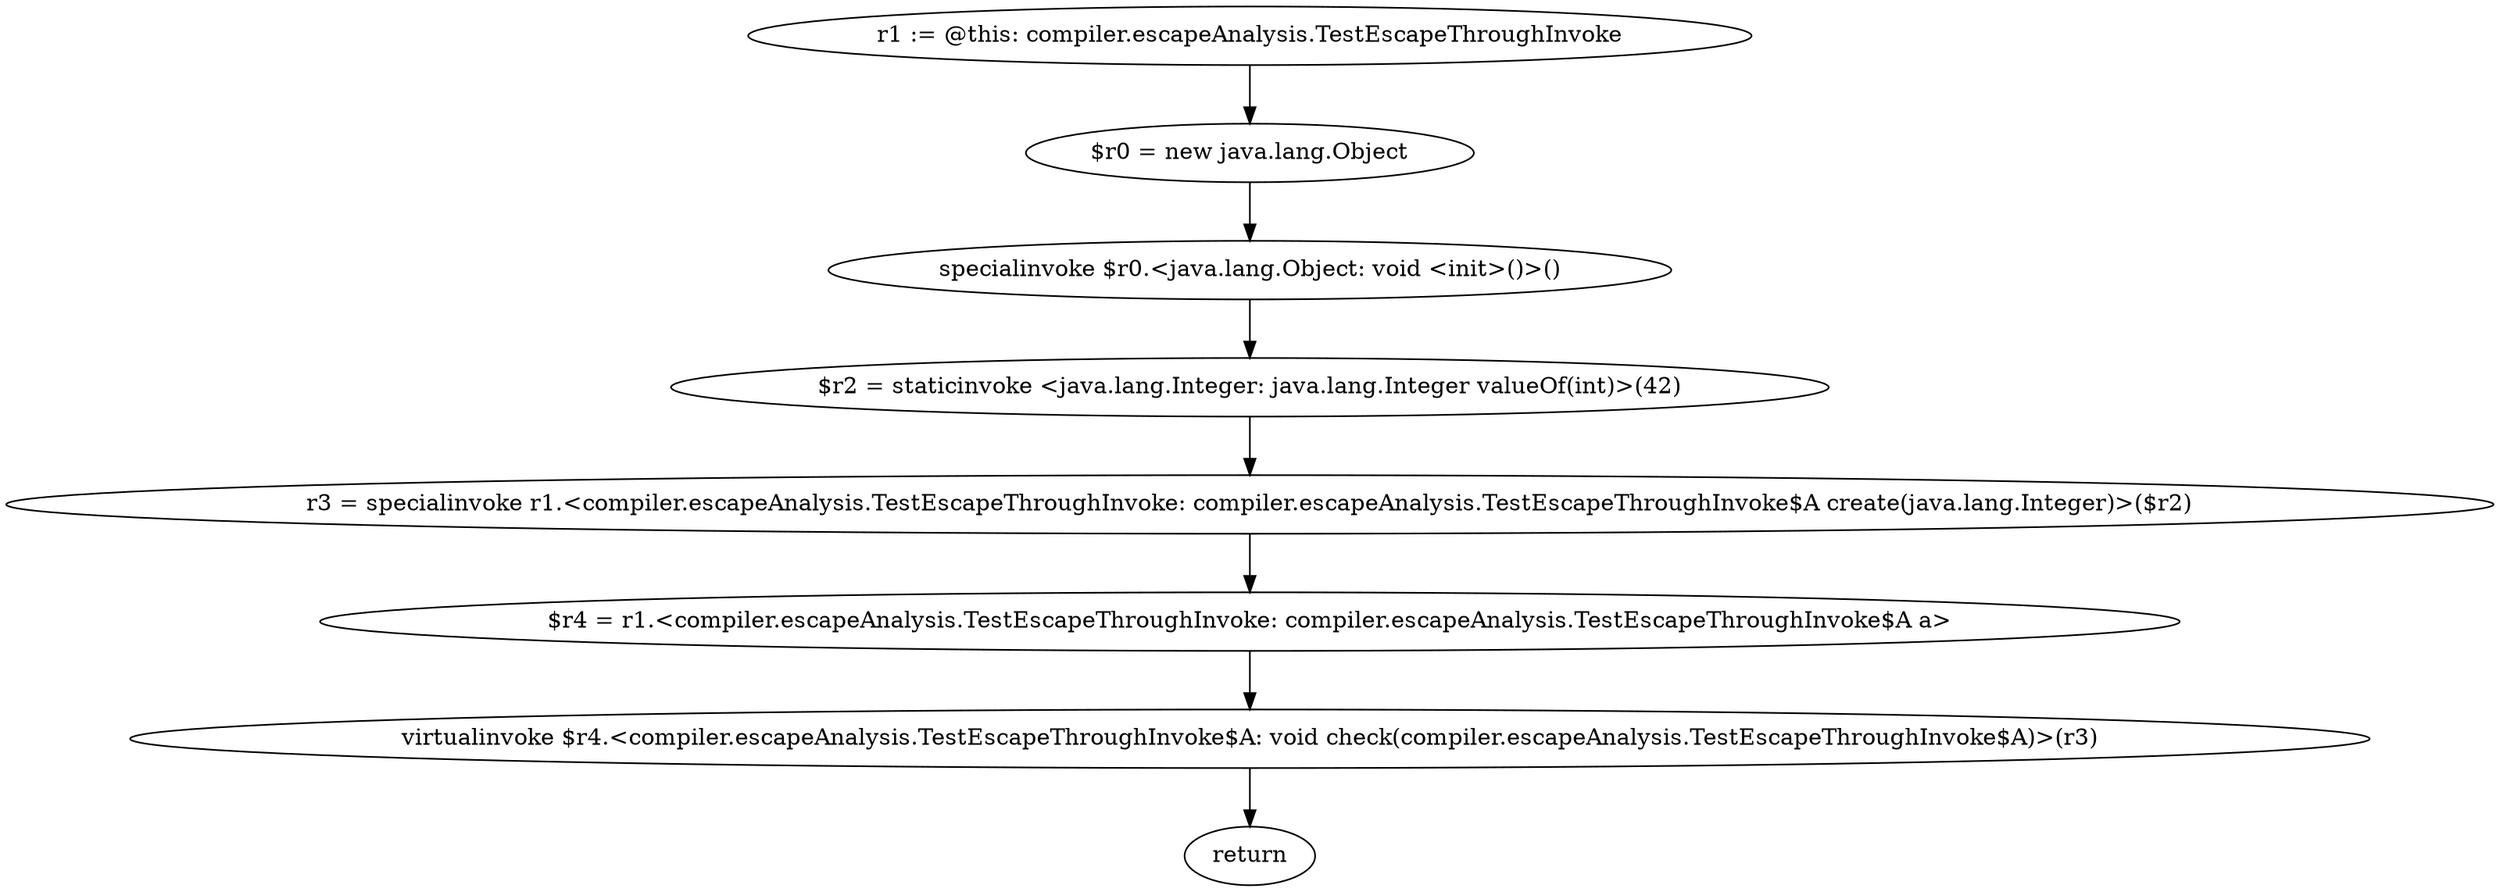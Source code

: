 digraph "unitGraph" {
    "r1 := @this: compiler.escapeAnalysis.TestEscapeThroughInvoke"
    "$r0 = new java.lang.Object"
    "specialinvoke $r0.<java.lang.Object: void <init>()>()"
    "$r2 = staticinvoke <java.lang.Integer: java.lang.Integer valueOf(int)>(42)"
    "r3 = specialinvoke r1.<compiler.escapeAnalysis.TestEscapeThroughInvoke: compiler.escapeAnalysis.TestEscapeThroughInvoke$A create(java.lang.Integer)>($r2)"
    "$r4 = r1.<compiler.escapeAnalysis.TestEscapeThroughInvoke: compiler.escapeAnalysis.TestEscapeThroughInvoke$A a>"
    "virtualinvoke $r4.<compiler.escapeAnalysis.TestEscapeThroughInvoke$A: void check(compiler.escapeAnalysis.TestEscapeThroughInvoke$A)>(r3)"
    "return"
    "r1 := @this: compiler.escapeAnalysis.TestEscapeThroughInvoke"->"$r0 = new java.lang.Object";
    "$r0 = new java.lang.Object"->"specialinvoke $r0.<java.lang.Object: void <init>()>()";
    "specialinvoke $r0.<java.lang.Object: void <init>()>()"->"$r2 = staticinvoke <java.lang.Integer: java.lang.Integer valueOf(int)>(42)";
    "$r2 = staticinvoke <java.lang.Integer: java.lang.Integer valueOf(int)>(42)"->"r3 = specialinvoke r1.<compiler.escapeAnalysis.TestEscapeThroughInvoke: compiler.escapeAnalysis.TestEscapeThroughInvoke$A create(java.lang.Integer)>($r2)";
    "r3 = specialinvoke r1.<compiler.escapeAnalysis.TestEscapeThroughInvoke: compiler.escapeAnalysis.TestEscapeThroughInvoke$A create(java.lang.Integer)>($r2)"->"$r4 = r1.<compiler.escapeAnalysis.TestEscapeThroughInvoke: compiler.escapeAnalysis.TestEscapeThroughInvoke$A a>";
    "$r4 = r1.<compiler.escapeAnalysis.TestEscapeThroughInvoke: compiler.escapeAnalysis.TestEscapeThroughInvoke$A a>"->"virtualinvoke $r4.<compiler.escapeAnalysis.TestEscapeThroughInvoke$A: void check(compiler.escapeAnalysis.TestEscapeThroughInvoke$A)>(r3)";
    "virtualinvoke $r4.<compiler.escapeAnalysis.TestEscapeThroughInvoke$A: void check(compiler.escapeAnalysis.TestEscapeThroughInvoke$A)>(r3)"->"return";
}
